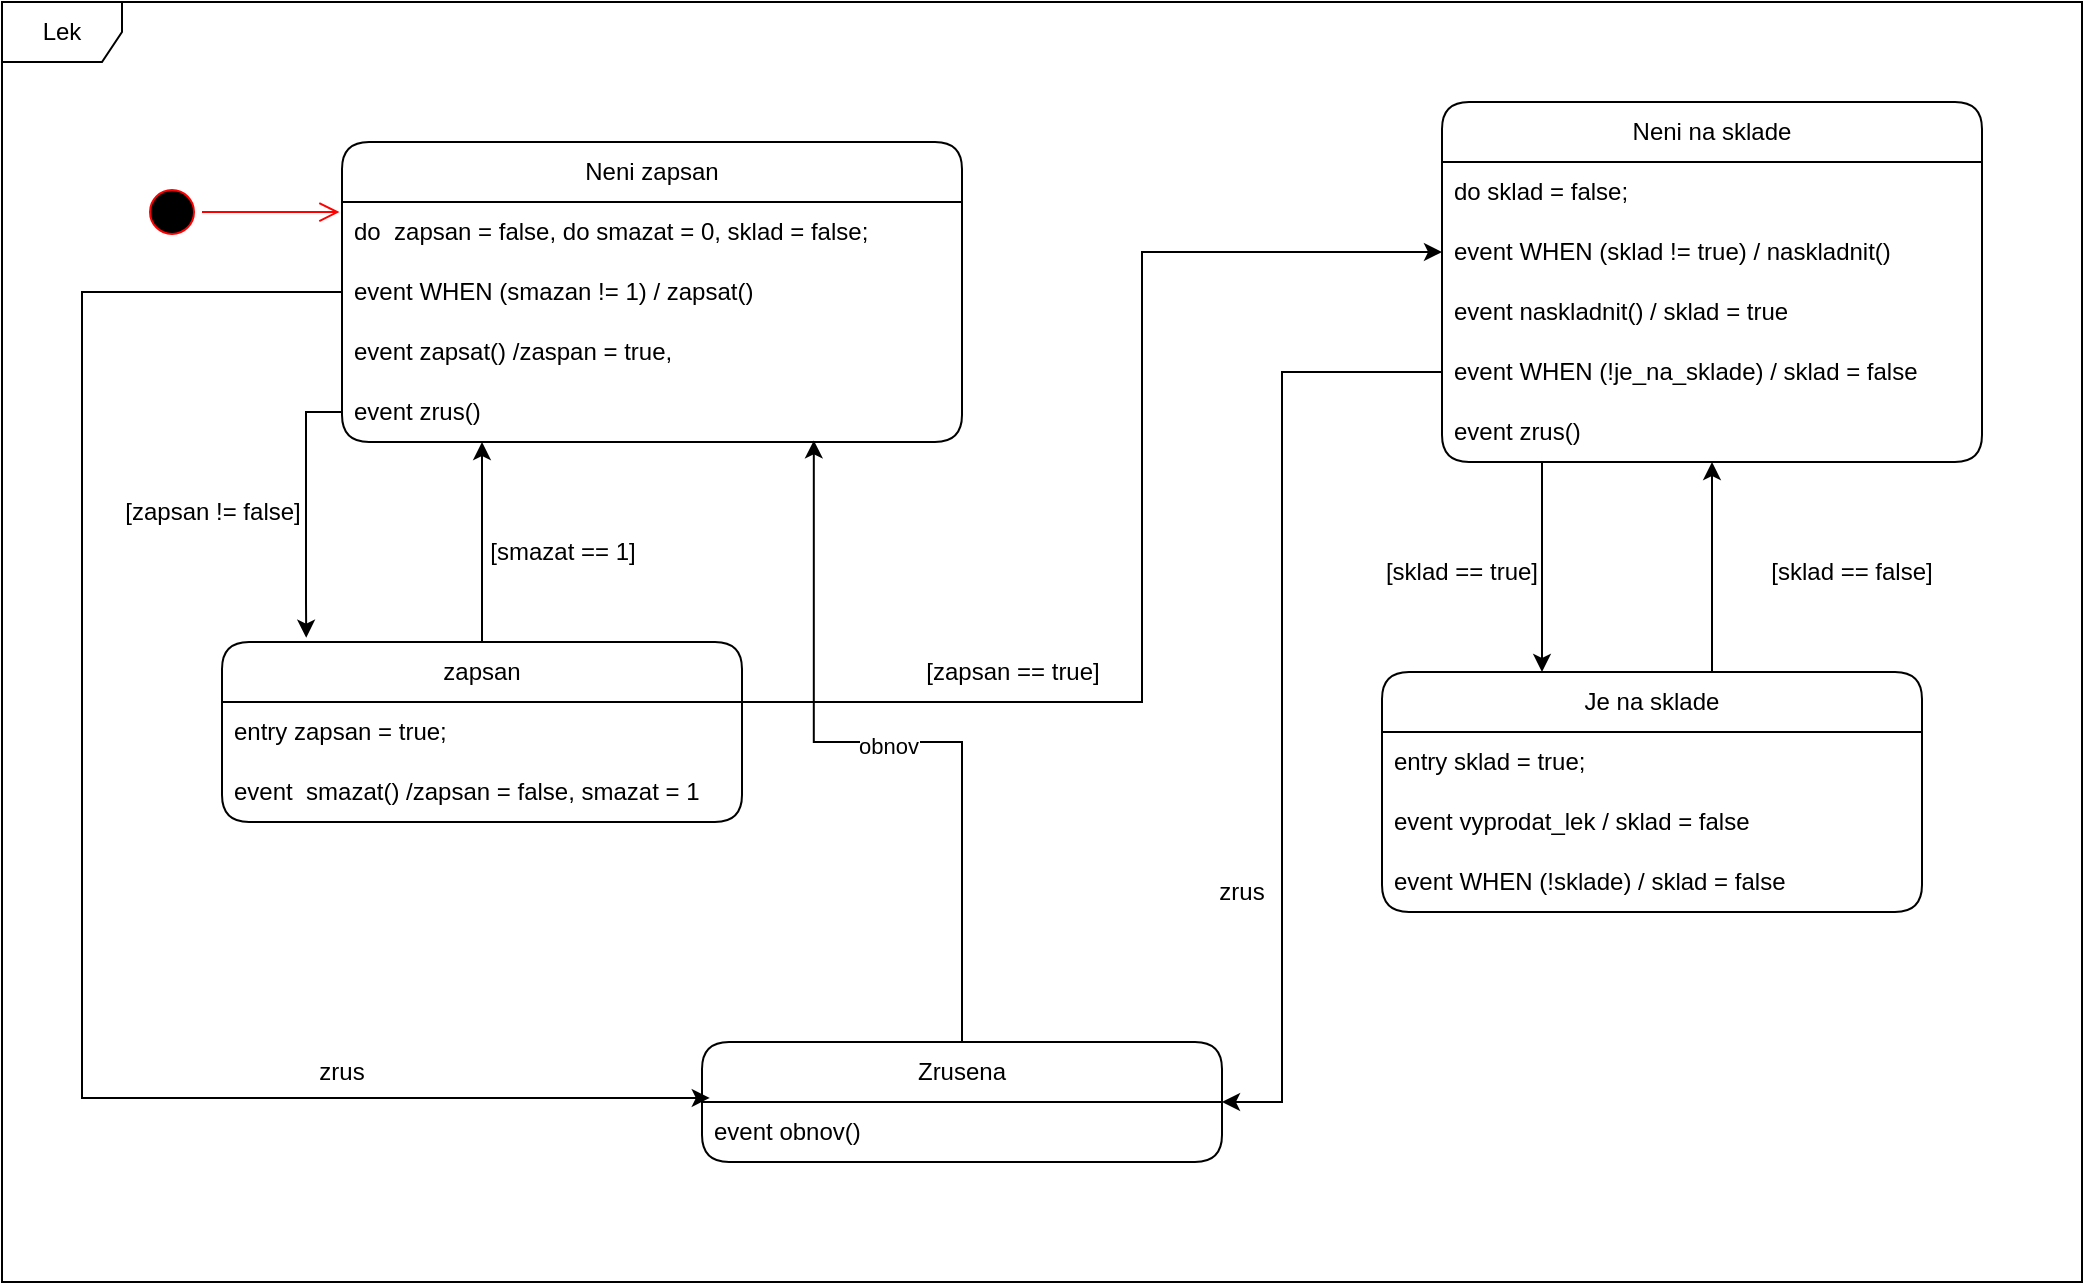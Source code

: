 <mxfile version="22.1.5" type="device">
  <diagram name="Page-1" id="58cdce13-f638-feb5-8d6f-7d28b1aa9fa0">
    <mxGraphModel dx="1366" dy="714" grid="1" gridSize="10" guides="1" tooltips="1" connect="1" arrows="1" fold="1" page="1" pageScale="1" pageWidth="1100" pageHeight="850" background="none" math="0" shadow="0">
      <root>
        <mxCell id="0" />
        <mxCell id="1" parent="0" />
        <mxCell id="InFwi8KaWEEAhwMyEkg3-11" style="edgeStyle=orthogonalEdgeStyle;rounded=0;orthogonalLoop=1;jettySize=auto;html=1;" parent="1" source="a7hoAzgMeFDYxmFGqqUO-38" target="InFwi8KaWEEAhwMyEkg3-1" edge="1">
          <mxGeometry relative="1" as="geometry">
            <Array as="points">
              <mxPoint x="855" y="350" />
              <mxPoint x="855" y="350" />
            </Array>
          </mxGeometry>
        </mxCell>
        <mxCell id="a7hoAzgMeFDYxmFGqqUO-38" value="Je na sklade" style="swimlane;fontStyle=0;childLayout=stackLayout;horizontal=1;startSize=30;horizontalStack=0;resizeParent=1;resizeParentMax=0;resizeLast=0;collapsible=1;marginBottom=0;whiteSpace=wrap;html=1;rounded=1;" parent="1" vertex="1">
          <mxGeometry x="690" y="385" width="270" height="120" as="geometry" />
        </mxCell>
        <mxCell id="a7hoAzgMeFDYxmFGqqUO-74" value="entry sklad = true;" style="text;strokeColor=none;fillColor=none;align=left;verticalAlign=middle;spacingLeft=4;spacingRight=4;overflow=hidden;points=[[0,0.5],[1,0.5]];portConstraint=eastwest;rotatable=0;whiteSpace=wrap;html=1;" parent="a7hoAzgMeFDYxmFGqqUO-38" vertex="1">
          <mxGeometry y="30" width="270" height="30" as="geometry" />
        </mxCell>
        <mxCell id="a7hoAzgMeFDYxmFGqqUO-39" value="event vyprodat_lek / sklad = false" style="text;strokeColor=none;fillColor=none;align=left;verticalAlign=middle;spacingLeft=4;spacingRight=4;overflow=hidden;points=[[0,0.5],[1,0.5]];portConstraint=eastwest;rotatable=0;whiteSpace=wrap;html=1;" parent="a7hoAzgMeFDYxmFGqqUO-38" vertex="1">
          <mxGeometry y="60" width="270" height="30" as="geometry" />
        </mxCell>
        <mxCell id="a7hoAzgMeFDYxmFGqqUO-40" value="event WHEN (!sklade) / sklad = false" style="text;strokeColor=none;fillColor=none;align=left;verticalAlign=middle;spacingLeft=4;spacingRight=4;overflow=hidden;points=[[0,0.5],[1,0.5]];portConstraint=eastwest;rotatable=0;whiteSpace=wrap;html=1;" parent="a7hoAzgMeFDYxmFGqqUO-38" vertex="1">
          <mxGeometry y="90" width="270" height="30" as="geometry" />
        </mxCell>
        <mxCell id="InFwi8KaWEEAhwMyEkg3-12" style="edgeStyle=orthogonalEdgeStyle;rounded=0;orthogonalLoop=1;jettySize=auto;html=1;entryX=0;entryY=0.5;entryDx=0;entryDy=0;" parent="1" source="a7hoAzgMeFDYxmFGqqUO-46" target="InFwi8KaWEEAhwMyEkg3-3" edge="1">
          <mxGeometry relative="1" as="geometry">
            <Array as="points">
              <mxPoint x="570" y="400" />
              <mxPoint x="570" y="175" />
            </Array>
          </mxGeometry>
        </mxCell>
        <mxCell id="InFwi8KaWEEAhwMyEkg3-21" style="edgeStyle=orthogonalEdgeStyle;rounded=0;orthogonalLoop=1;jettySize=auto;html=1;" parent="1" source="a7hoAzgMeFDYxmFGqqUO-46" target="a7hoAzgMeFDYxmFGqqUO-66" edge="1">
          <mxGeometry relative="1" as="geometry">
            <Array as="points">
              <mxPoint x="240" y="290" />
              <mxPoint x="240" y="290" />
            </Array>
          </mxGeometry>
        </mxCell>
        <mxCell id="a7hoAzgMeFDYxmFGqqUO-46" value="zapsan" style="swimlane;fontStyle=0;childLayout=stackLayout;horizontal=1;startSize=30;horizontalStack=0;resizeParent=1;resizeParentMax=0;resizeLast=0;collapsible=1;marginBottom=0;whiteSpace=wrap;html=1;rounded=1;" parent="1" vertex="1">
          <mxGeometry x="110" y="370" width="260" height="90" as="geometry" />
        </mxCell>
        <mxCell id="a7hoAzgMeFDYxmFGqqUO-47" value="entry zapsan = true;" style="text;strokeColor=none;fillColor=none;align=left;verticalAlign=middle;spacingLeft=4;spacingRight=4;overflow=hidden;points=[[0,0.5],[1,0.5]];portConstraint=eastwest;rotatable=0;whiteSpace=wrap;html=1;" parent="a7hoAzgMeFDYxmFGqqUO-46" vertex="1">
          <mxGeometry y="30" width="260" height="30" as="geometry" />
        </mxCell>
        <mxCell id="InFwi8KaWEEAhwMyEkg3-14" value="event&amp;nbsp; smazat() /zapsan = false, smazat = 1" style="text;strokeColor=none;fillColor=none;align=left;verticalAlign=middle;spacingLeft=4;spacingRight=4;overflow=hidden;points=[[0,0.5],[1,0.5]];portConstraint=eastwest;rotatable=0;whiteSpace=wrap;html=1;" parent="a7hoAzgMeFDYxmFGqqUO-46" vertex="1">
          <mxGeometry y="60" width="260" height="30" as="geometry" />
        </mxCell>
        <mxCell id="a7hoAzgMeFDYxmFGqqUO-63" value="Neni zapsan" style="swimlane;fontStyle=0;childLayout=stackLayout;horizontal=1;startSize=30;horizontalStack=0;resizeParent=1;resizeParentMax=0;resizeLast=0;collapsible=1;marginBottom=0;whiteSpace=wrap;html=1;rounded=1;" parent="1" vertex="1">
          <mxGeometry x="170" y="120" width="310" height="150" as="geometry" />
        </mxCell>
        <mxCell id="a7hoAzgMeFDYxmFGqqUO-73" value="do&amp;nbsp; zapsan = false, do smazat = 0, sklad = false;" style="text;strokeColor=none;fillColor=none;align=left;verticalAlign=middle;spacingLeft=4;spacingRight=4;overflow=hidden;points=[[0,0.5],[1,0.5]];portConstraint=eastwest;rotatable=0;whiteSpace=wrap;html=1;" parent="a7hoAzgMeFDYxmFGqqUO-63" vertex="1">
          <mxGeometry y="30" width="310" height="30" as="geometry" />
        </mxCell>
        <mxCell id="a7hoAzgMeFDYxmFGqqUO-65" value="event WHEN (smazan != 1) / zapsat()" style="text;strokeColor=none;fillColor=none;align=left;verticalAlign=middle;spacingLeft=4;spacingRight=4;overflow=hidden;points=[[0,0.5],[1,0.5]];portConstraint=eastwest;rotatable=0;whiteSpace=wrap;html=1;" parent="a7hoAzgMeFDYxmFGqqUO-63" vertex="1">
          <mxGeometry y="60" width="310" height="30" as="geometry" />
        </mxCell>
        <mxCell id="OFmTkcQ4O3wWDwpeKF2P-2" value="event zapsat() /zaspan = true," style="text;strokeColor=none;fillColor=none;align=left;verticalAlign=middle;spacingLeft=4;spacingRight=4;overflow=hidden;points=[[0,0.5],[1,0.5]];portConstraint=eastwest;rotatable=0;whiteSpace=wrap;html=1;" parent="a7hoAzgMeFDYxmFGqqUO-63" vertex="1">
          <mxGeometry y="90" width="310" height="30" as="geometry" />
        </mxCell>
        <mxCell id="a7hoAzgMeFDYxmFGqqUO-66" value="event zrus()" style="text;strokeColor=none;fillColor=none;align=left;verticalAlign=middle;spacingLeft=4;spacingRight=4;overflow=hidden;points=[[0,0.5],[1,0.5]];portConstraint=eastwest;rotatable=0;whiteSpace=wrap;html=1;" parent="a7hoAzgMeFDYxmFGqqUO-63" vertex="1">
          <mxGeometry y="120" width="310" height="30" as="geometry" />
        </mxCell>
        <mxCell id="a7hoAzgMeFDYxmFGqqUO-68" value="[zapsan != false]" style="text;html=1;align=center;verticalAlign=middle;resizable=0;points=[];autosize=1;strokeColor=none;fillColor=none;" parent="1" vertex="1">
          <mxGeometry x="50" y="290" width="110" height="30" as="geometry" />
        </mxCell>
        <mxCell id="a7hoAzgMeFDYxmFGqqUO-71" value="[zapsan == true]" style="text;html=1;align=center;verticalAlign=middle;resizable=0;points=[];autosize=1;strokeColor=none;fillColor=none;" parent="1" vertex="1">
          <mxGeometry x="450" y="370" width="110" height="30" as="geometry" />
        </mxCell>
        <mxCell id="InFwi8KaWEEAhwMyEkg3-6" style="edgeStyle=orthogonalEdgeStyle;rounded=0;orthogonalLoop=1;jettySize=auto;html=1;" parent="1" source="InFwi8KaWEEAhwMyEkg3-1" target="a7hoAzgMeFDYxmFGqqUO-38" edge="1">
          <mxGeometry relative="1" as="geometry">
            <Array as="points">
              <mxPoint x="770" y="350" />
              <mxPoint x="770" y="350" />
            </Array>
          </mxGeometry>
        </mxCell>
        <mxCell id="InFwi8KaWEEAhwMyEkg3-1" value="Neni na sklade" style="swimlane;fontStyle=0;childLayout=stackLayout;horizontal=1;startSize=30;horizontalStack=0;resizeParent=1;resizeParentMax=0;resizeLast=0;collapsible=1;marginBottom=0;whiteSpace=wrap;html=1;rounded=1;" parent="1" vertex="1">
          <mxGeometry x="720" y="100" width="270" height="180" as="geometry" />
        </mxCell>
        <mxCell id="InFwi8KaWEEAhwMyEkg3-2" value="do sklad = false;" style="text;strokeColor=none;fillColor=none;align=left;verticalAlign=middle;spacingLeft=4;spacingRight=4;overflow=hidden;points=[[0,0.5],[1,0.5]];portConstraint=eastwest;rotatable=0;whiteSpace=wrap;html=1;" parent="InFwi8KaWEEAhwMyEkg3-1" vertex="1">
          <mxGeometry y="30" width="270" height="30" as="geometry" />
        </mxCell>
        <mxCell id="InFwi8KaWEEAhwMyEkg3-3" value="event WHEN (sklad != true) / naskladnit()" style="text;strokeColor=none;fillColor=none;align=left;verticalAlign=middle;spacingLeft=4;spacingRight=4;overflow=hidden;points=[[0,0.5],[1,0.5]];portConstraint=eastwest;rotatable=0;whiteSpace=wrap;html=1;" parent="InFwi8KaWEEAhwMyEkg3-1" vertex="1">
          <mxGeometry y="60" width="270" height="30" as="geometry" />
        </mxCell>
        <mxCell id="jumvT-95QA2QLT6KWwjG-2" value="event naskladnit() / sklad = true" style="text;strokeColor=none;fillColor=none;align=left;verticalAlign=middle;spacingLeft=4;spacingRight=4;overflow=hidden;points=[[0,0.5],[1,0.5]];portConstraint=eastwest;rotatable=0;whiteSpace=wrap;html=1;" parent="InFwi8KaWEEAhwMyEkg3-1" vertex="1">
          <mxGeometry y="90" width="270" height="30" as="geometry" />
        </mxCell>
        <mxCell id="InFwi8KaWEEAhwMyEkg3-4" value="event WHEN (!je_na_sklade) / sklad = false" style="text;strokeColor=none;fillColor=none;align=left;verticalAlign=middle;spacingLeft=4;spacingRight=4;overflow=hidden;points=[[0,0.5],[1,0.5]];portConstraint=eastwest;rotatable=0;whiteSpace=wrap;html=1;" parent="InFwi8KaWEEAhwMyEkg3-1" vertex="1">
          <mxGeometry y="120" width="270" height="30" as="geometry" />
        </mxCell>
        <mxCell id="InFwi8KaWEEAhwMyEkg3-5" value="event zrus()" style="text;strokeColor=none;fillColor=none;align=left;verticalAlign=middle;spacingLeft=4;spacingRight=4;overflow=hidden;points=[[0,0.5],[1,0.5]];portConstraint=eastwest;rotatable=0;whiteSpace=wrap;html=1;" parent="InFwi8KaWEEAhwMyEkg3-1" vertex="1">
          <mxGeometry y="150" width="270" height="30" as="geometry" />
        </mxCell>
        <mxCell id="InFwi8KaWEEAhwMyEkg3-15" style="edgeStyle=orthogonalEdgeStyle;rounded=0;orthogonalLoop=1;jettySize=auto;html=1;entryX=0.162;entryY=-0.024;entryDx=0;entryDy=0;entryPerimeter=0;" parent="1" source="a7hoAzgMeFDYxmFGqqUO-66" target="a7hoAzgMeFDYxmFGqqUO-46" edge="1">
          <mxGeometry relative="1" as="geometry">
            <Array as="points">
              <mxPoint x="152" y="255" />
              <mxPoint x="152" y="350" />
            </Array>
          </mxGeometry>
        </mxCell>
        <mxCell id="InFwi8KaWEEAhwMyEkg3-17" value="[smazat == 1]" style="text;html=1;align=center;verticalAlign=middle;resizable=0;points=[];autosize=1;strokeColor=none;fillColor=none;" parent="1" vertex="1">
          <mxGeometry x="230" y="310" width="100" height="30" as="geometry" />
        </mxCell>
        <mxCell id="jumvT-95QA2QLT6KWwjG-3" value="[sklad == true]" style="text;html=1;strokeColor=none;fillColor=none;align=center;verticalAlign=middle;whiteSpace=wrap;rounded=0;" parent="1" vertex="1">
          <mxGeometry x="690" y="320" width="80" height="30" as="geometry" />
        </mxCell>
        <mxCell id="jumvT-95QA2QLT6KWwjG-4" value="[sklad == false]" style="text;html=1;strokeColor=none;fillColor=none;align=center;verticalAlign=middle;whiteSpace=wrap;rounded=0;" parent="1" vertex="1">
          <mxGeometry x="860" y="320" width="130" height="30" as="geometry" />
        </mxCell>
        <mxCell id="jumvT-95QA2QLT6KWwjG-5" value="Lek" style="shape=umlFrame;whiteSpace=wrap;html=1;pointerEvents=0;" parent="1" vertex="1">
          <mxGeometry y="50" width="1040" height="640" as="geometry" />
        </mxCell>
        <mxCell id="jumvT-95QA2QLT6KWwjG-8" value="" style="ellipse;html=1;shape=startState;fillColor=#000000;strokeColor=#ff0000;" parent="1" vertex="1">
          <mxGeometry x="70" y="140" width="30" height="30" as="geometry" />
        </mxCell>
        <mxCell id="jumvT-95QA2QLT6KWwjG-9" value="" style="edgeStyle=orthogonalEdgeStyle;html=1;verticalAlign=bottom;endArrow=open;endSize=8;strokeColor=#ff0000;rounded=0;entryX=-0.004;entryY=0.167;entryDx=0;entryDy=0;entryPerimeter=0;" parent="1" source="jumvT-95QA2QLT6KWwjG-8" target="a7hoAzgMeFDYxmFGqqUO-73" edge="1">
          <mxGeometry relative="1" as="geometry">
            <mxPoint x="85" y="230" as="targetPoint" />
          </mxGeometry>
        </mxCell>
        <mxCell id="zzbiB3wve9zY1ZHhgPWy-4" value="Zrusena" style="swimlane;fontStyle=0;childLayout=stackLayout;horizontal=1;startSize=30;horizontalStack=0;resizeParent=1;resizeParentMax=0;resizeLast=0;collapsible=1;marginBottom=0;whiteSpace=wrap;html=1;rounded=1;" vertex="1" parent="1">
          <mxGeometry x="350" y="570" width="260" height="60" as="geometry" />
        </mxCell>
        <mxCell id="zzbiB3wve9zY1ZHhgPWy-5" value="event obnov()" style="text;strokeColor=none;fillColor=none;align=left;verticalAlign=middle;spacingLeft=4;spacingRight=4;overflow=hidden;points=[[0,0.5],[1,0.5]];portConstraint=eastwest;rotatable=0;whiteSpace=wrap;html=1;" vertex="1" parent="zzbiB3wve9zY1ZHhgPWy-4">
          <mxGeometry y="30" width="260" height="30" as="geometry" />
        </mxCell>
        <mxCell id="zzbiB3wve9zY1ZHhgPWy-10" style="edgeStyle=orthogonalEdgeStyle;rounded=0;orthogonalLoop=1;jettySize=auto;html=1;exitX=0;exitY=0.5;exitDx=0;exitDy=0;entryX=0.015;entryY=-0.067;entryDx=0;entryDy=0;entryPerimeter=0;" edge="1" parent="1" source="a7hoAzgMeFDYxmFGqqUO-65" target="zzbiB3wve9zY1ZHhgPWy-5">
          <mxGeometry relative="1" as="geometry">
            <Array as="points">
              <mxPoint x="40" y="195" />
              <mxPoint x="40" y="598" />
            </Array>
          </mxGeometry>
        </mxCell>
        <mxCell id="zzbiB3wve9zY1ZHhgPWy-11" style="edgeStyle=orthogonalEdgeStyle;rounded=0;orthogonalLoop=1;jettySize=auto;html=1;exitX=0;exitY=0.5;exitDx=0;exitDy=0;entryX=1;entryY=0.5;entryDx=0;entryDy=0;" edge="1" parent="1" source="InFwi8KaWEEAhwMyEkg3-4" target="zzbiB3wve9zY1ZHhgPWy-4">
          <mxGeometry relative="1" as="geometry">
            <Array as="points">
              <mxPoint x="640" y="235" />
              <mxPoint x="640" y="600" />
            </Array>
          </mxGeometry>
        </mxCell>
        <mxCell id="zzbiB3wve9zY1ZHhgPWy-13" value="zrus" style="text;html=1;strokeColor=none;fillColor=none;align=center;verticalAlign=middle;whiteSpace=wrap;rounded=0;" vertex="1" parent="1">
          <mxGeometry x="140" y="570" width="60" height="30" as="geometry" />
        </mxCell>
        <mxCell id="zzbiB3wve9zY1ZHhgPWy-14" value="zrus" style="text;html=1;strokeColor=none;fillColor=none;align=center;verticalAlign=middle;whiteSpace=wrap;rounded=0;" vertex="1" parent="1">
          <mxGeometry x="590" y="480" width="60" height="30" as="geometry" />
        </mxCell>
        <mxCell id="zzbiB3wve9zY1ZHhgPWy-16" style="edgeStyle=orthogonalEdgeStyle;rounded=0;orthogonalLoop=1;jettySize=auto;html=1;entryX=0.761;entryY=0.973;entryDx=0;entryDy=0;entryPerimeter=0;" edge="1" parent="1" source="zzbiB3wve9zY1ZHhgPWy-4" target="a7hoAzgMeFDYxmFGqqUO-66">
          <mxGeometry relative="1" as="geometry" />
        </mxCell>
        <mxCell id="zzbiB3wve9zY1ZHhgPWy-17" value="obnov" style="edgeLabel;html=1;align=center;verticalAlign=middle;resizable=0;points=[];" vertex="1" connectable="0" parent="zzbiB3wve9zY1ZHhgPWy-16">
          <mxGeometry x="-0.0" y="2" relative="1" as="geometry">
            <mxPoint as="offset" />
          </mxGeometry>
        </mxCell>
      </root>
    </mxGraphModel>
  </diagram>
</mxfile>
